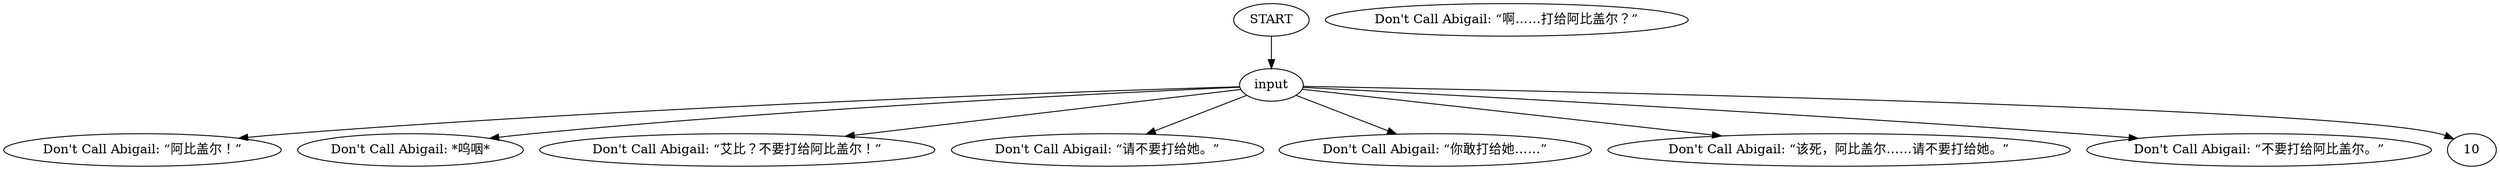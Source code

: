 # VILLAGE / ABBY barks
# Just *please* don't call her, alright?"
# ==================================================
digraph G {
	  0 [label="START"];
	  1 [label="input"];
	  2 [label="Don't Call Abigail: “阿比盖尔！”"];
	  3 [label="Don't Call Abigail: *呜咽*"];
	  4 [label="Don't Call Abigail: “艾比？不要打给阿比盖尔！”"];
	  5 [label="Don't Call Abigail: “请不要打给她。”"];
	  6 [label="Don't Call Abigail: “你敢打给她……”"];
	  7 [label="Don't Call Abigail: “该死，阿比盖尔……请不要打给她。”"];
	  8 [label="Don't Call Abigail: “不要打给阿比盖尔。”"];
	  9 [label="Don't Call Abigail: “啊……打给阿比盖尔？”"];
	  0 -> 1
	  1 -> 2
	  1 -> 3
	  1 -> 4
	  1 -> 5
	  1 -> 6
	  1 -> 7
	  1 -> 8
	  1 -> 10
}

